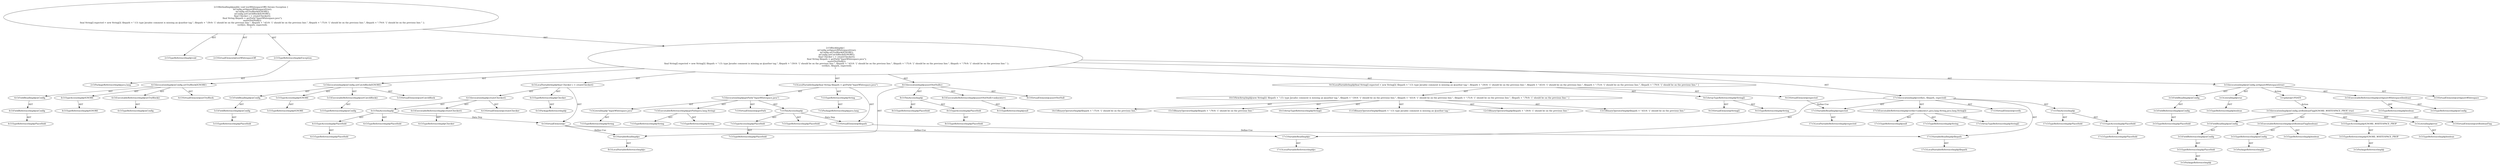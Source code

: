 digraph "testWhitespaceOff#?" {
0 [label="2:CtTypeReferenceImpl@void" shape=ellipse]
1 [label="2:CtVirtualElement@testWhitespaceOff" shape=ellipse]
2 [label="2:CtTypeReferenceImpl@Exception" shape=ellipse]
3 [label="2:CtPackageReferenceImpl@java.lang" shape=ellipse]
4 [label="3:CtExecutableReferenceImpl@setIgnoreWhitespace(boolean)" shape=ellipse]
5 [label="3:CtTypeReferenceImpl@mConfig" shape=ellipse]
6 [label="3:CtTypeReferenceImpl@boolean" shape=ellipse]
7 [label="3:CtVirtualElement@setIgnoreWhitespace" shape=ellipse]
8 [label="3:CtFieldReferenceImpl@mConfig" shape=ellipse]
9 [label="3:CtTypeReferenceImpl@PlaceHold" shape=ellipse]
10 [label="3:CtFieldReadImpl@mConfig" shape=ellipse]
11 [label="3:CtLiteralImpl@true" shape=ellipse]
12 [label="3:CtTypeReferenceImpl@boolean" shape=ellipse]
13 [label="3:CtInvocationImpl@mConfig.setIgnoreWhitespace(true)" shape=ellipse]
14 [label="4:CtExecutableReferenceImpl@setTryBlock()" shape=ellipse]
15 [label="4:CtTypeReferenceImpl@mConfig" shape=ellipse]
16 [label="4:CtVirtualElement@setTryBlock" shape=ellipse]
17 [label="4:CtFieldReferenceImpl@mConfig" shape=ellipse]
18 [label="4:CtTypeReferenceImpl@PlaceHold" shape=ellipse]
19 [label="4:CtFieldReadImpl@mConfig" shape=ellipse]
20 [label="4:CtTypeAccessImpl@IGNORE" shape=ellipse]
21 [label="4:CtTypeReferenceImpl@IGNORE" shape=ellipse]
22 [label="4:CtInvocationImpl@mConfig.setTryBlock(IGNORE)" shape=ellipse]
23 [label="5:CtExecutableReferenceImpl@setCatchBlock()" shape=ellipse]
24 [label="5:CtTypeReferenceImpl@mConfig" shape=ellipse]
25 [label="5:CtVirtualElement@setCatchBlock" shape=ellipse]
26 [label="5:CtFieldReferenceImpl@mConfig" shape=ellipse]
27 [label="5:CtTypeReferenceImpl@PlaceHold" shape=ellipse]
28 [label="5:CtFieldReadImpl@mConfig" shape=ellipse]
29 [label="5:CtTypeAccessImpl@IGNORE" shape=ellipse]
30 [label="5:CtTypeReferenceImpl@IGNORE" shape=ellipse]
31 [label="5:CtInvocationImpl@mConfig.setCatchBlock(IGNORE)" shape=ellipse]
32 [label="6:CtTypeReferenceImpl@Checker" shape=ellipse]
33 [label="6:CtPackageReferenceImpl@" shape=ellipse]
34 [label="6:CtExecutableReferenceImpl@createChecker()" shape=ellipse]
35 [label="6:CtTypeReferenceImpl@Checker" shape=ellipse]
36 [label="6:CtVirtualElement@createChecker" shape=ellipse]
37 [label="6:CtTypeAccessImpl@PlaceHold" shape=ellipse]
38 [label="6:CtTypeReferenceImpl@PlaceHold" shape=ellipse]
39 [label="6:CtThisAccessImpl@" shape=ellipse]
40 [label="6:CtTypeReferenceImpl@PlaceHold" shape=ellipse]
41 [label="6:CtInvocationImpl@createChecker()" shape=ellipse]
42 [label="6:CtVirtualElement@c" shape=ellipse]
43 [label="6:CtLocalVariableImpl@final Checker c = createChecker()" shape=ellipse]
44 [label="7:CtTypeReferenceImpl@String" shape=ellipse]
45 [label="7:CtPackageReferenceImpl@java.lang" shape=ellipse]
46 [label="7:CtExecutableReferenceImpl@getPath(java.lang.String)" shape=ellipse]
47 [label="7:CtTypeReferenceImpl@String" shape=ellipse]
48 [label="7:CtTypeReferenceImpl@String" shape=ellipse]
49 [label="7:CtVirtualElement@getPath" shape=ellipse]
50 [label="7:CtTypeAccessImpl@PlaceHold" shape=ellipse]
51 [label="7:CtTypeReferenceImpl@PlaceHold" shape=ellipse]
52 [label="7:CtThisAccessImpl@" shape=ellipse]
53 [label="7:CtTypeReferenceImpl@PlaceHold" shape=ellipse]
54 [label="7:CtLiteralImpl@\"InputWhitespace.java\"" shape=ellipse]
55 [label="7:CtTypeReferenceImpl@String" shape=ellipse]
56 [label="7:CtInvocationImpl@getPath(\"InputWhitespace.java\")" shape=ellipse]
57 [label="7:CtVirtualElement@filepath" shape=ellipse]
58 [label="7:CtLocalVariableImpl@final String filepath = getPath(\"InputWhitespace.java\")" shape=ellipse]
59 [label="8:CtExecutableReferenceImpl@assertNotNull(<unknown>)" shape=ellipse]
60 [label="8:CtTypeReferenceImpl@null" shape=ellipse]
61 [label="8:CtVirtualElement@assertNotNull" shape=ellipse]
62 [label="8:CtTypeAccessImpl@PlaceHold" shape=ellipse]
63 [label="8:CtTypeReferenceImpl@PlaceHold" shape=ellipse]
64 [label="8:CtThisAccessImpl@" shape=ellipse]
65 [label="8:CtTypeReferenceImpl@PlaceHold" shape=ellipse]
66 [label="8:CtVariableReadImpl@c" shape=ellipse]
67 [label="8:CtLocalVariableReferenceImpl@c" shape=ellipse]
68 [label="8:CtInvocationImpl@assertNotNull(c)" shape=ellipse]
69 [label="9:CtVirtualElement@String[]" shape=ellipse]
70 [label="9:CtArrayTypeReferenceImpl@String[]" shape=ellipse]
71 [label="9:CtTypeReferenceImpl@String" shape=ellipse]
72 [label="10:CtNewArrayImpl@new String[]\{ filepath + \":13: type Javadoc comment is missing an @author tag.\", filepath + \":59:9: '\{' should be on the previous line.\", filepath + \":63:9: '\{' should be on the previous line.\", filepath + \":75:9: '\{' should be on the previous line.\", filepath + \":79:9: '\{' should be on the previous line.\" \}" shape=ellipse]
73 [label="10:CtArrayTypeReferenceImpl@String[]" shape=ellipse]
74 [label="11:CtBinaryOperatorImpl@filepath + \":13: type Javadoc comment is missing an @author tag.\"" shape=ellipse]
75 [label="12:CtBinaryOperatorImpl@filepath + \":59:9: '\{' should be on the previous line.\"" shape=ellipse]
76 [label="13:CtBinaryOperatorImpl@filepath + \":63:9: '\{' should be on the previous line.\"" shape=ellipse]
77 [label="14:CtBinaryOperatorImpl@filepath + \":75:9: '\{' should be on the previous line.\"" shape=ellipse]
78 [label="15:CtBinaryOperatorImpl@filepath + \":79:9: '\{' should be on the previous line.\"" shape=ellipse]
79 [label="9:CtVirtualElement@expected" shape=ellipse]
80 [label="9:CtLocalVariableImpl@final String[] expected = new String[]\{ filepath + \":13: type Javadoc comment is missing an @author tag.\", filepath + \":59:9: '\{' should be on the previous line.\", filepath + \":63:9: '\{' should be on the previous line.\", filepath + \":75:9: '\{' should be on the previous line.\", filepath + \":79:9: '\{' should be on the previous line.\" \}" shape=ellipse]
81 [label="17:CtExecutableReferenceImpl@verify(<unknown>,java.lang.String,java.lang.String[])" shape=ellipse]
82 [label="17:CtTypeReferenceImpl@null" shape=ellipse]
83 [label="17:CtTypeReferenceImpl@String" shape=ellipse]
84 [label="17:CtArrayTypeReferenceImpl@String[]" shape=ellipse]
85 [label="17:CtVirtualElement@verify" shape=ellipse]
86 [label="17:CtTypeAccessImpl@PlaceHold" shape=ellipse]
87 [label="17:CtTypeReferenceImpl@PlaceHold" shape=ellipse]
88 [label="17:CtThisAccessImpl@" shape=ellipse]
89 [label="17:CtTypeReferenceImpl@PlaceHold" shape=ellipse]
90 [label="17:CtVariableReadImpl@c" shape=ellipse]
91 [label="17:CtLocalVariableReferenceImpl@c" shape=ellipse]
92 [label="17:CtVariableReadImpl@filepath" shape=ellipse]
93 [label="17:CtLocalVariableReferenceImpl@filepath" shape=ellipse]
94 [label="17:CtVariableReadImpl@expected" shape=ellipse]
95 [label="17:CtLocalVariableReferenceImpl@expected" shape=ellipse]
96 [label="17:CtInvocationImpl@verify(c, filepath, expected)" shape=ellipse]
97 [label="2:CtBlockImpl@\{
    mConfig.setIgnoreWhitespace(true);
    mConfig.setTryBlock(IGNORE);
    mConfig.setCatchBlock(IGNORE);
    final Checker c = createChecker();
    final String filepath = getPath(\"InputWhitespace.java\");
    assertNotNull(c);
    final String[] expected = new String[]\{ filepath + \":13: type Javadoc comment is missing an @author tag.\", filepath + \":59:9: '\{' should be on the previous line.\", filepath + \":63:9: '\{' should be on the previous line.\", filepath + \":75:9: '\{' should be on the previous line.\", filepath + \":79:9: '\{' should be on the previous line.\" \};
    verify(c, filepath, expected);
\}" shape=ellipse]
98 [label="2:CtMethodImpl@public void testWhitespaceOff() throws Exception \{
    mConfig.setIgnoreWhitespace(true);
    mConfig.setTryBlock(IGNORE);
    mConfig.setCatchBlock(IGNORE);
    final Checker c = createChecker();
    final String filepath = getPath(\"InputWhitespace.java\");
    assertNotNull(c);
    final String[] expected = new String[]\{ filepath + \":13: type Javadoc comment is missing an @author tag.\", filepath + \":59:9: '\{' should be on the previous line.\", filepath + \":63:9: '\{' should be on the previous line.\", filepath + \":75:9: '\{' should be on the previous line.\", filepath + \":79:9: '\{' should be on the previous line.\" \};
    verify(c, filepath, expected);
\}" shape=ellipse]
99 [label="3:Update@UPDATE" shape=ellipse]
100 [label="3:CtPackageReferenceImpl@" shape=ellipse]
101 [label="3:CtTypeReferenceImpl@PlaceHold" shape=ellipse]
102 [label="3:CtFieldReferenceImpl@mConfig" shape=ellipse]
103 [label="3:CtFieldReadImpl@mConfig" shape=ellipse]
104 [label="3:CtPackageReferenceImpl@" shape=ellipse]
105 [label="3:CtTypeReferenceImpl@mConfig" shape=ellipse]
106 [label="3:CtTypeReferenceImpl@boolean" shape=ellipse]
107 [label="3:CtExecutableReferenceImpl@setBooleanFlag(boolean)" shape=ellipse]
108 [label="3:CtPackageReferenceImpl@" shape=ellipse]
109 [label="3:CtTypeReferenceImpl@IGNORE_WHITESPACE_PROP" shape=ellipse]
110 [label="3:CtTypeAccessImpl@IGNORE_WHITESPACE_PROP" shape=ellipse]
111 [label="3:CtTypeReferenceImpl@boolean" shape=ellipse]
112 [label="3:CtLiteralImpl@true" shape=ellipse]
113 [label="3:CtInvocationImpl@mConfig.setBooleanFlag(IGNORE_WHITESPACE_PROP, true)" shape=ellipse]
114 [label="3:CtVirtualElement@setBooleanFlag" shape=ellipse]
2 -> 3 [label="AST"];
4 -> 5 [label="AST"];
4 -> 6 [label="AST"];
8 -> 9 [label="AST"];
10 -> 8 [label="AST"];
11 -> 12 [label="AST"];
13 -> 7 [label="AST"];
13 -> 10 [label="AST"];
13 -> 4 [label="AST"];
13 -> 11 [label="AST"];
13 -> 99 [label="Action"];
14 -> 15 [label="AST"];
17 -> 18 [label="AST"];
19 -> 17 [label="AST"];
20 -> 21 [label="AST"];
22 -> 16 [label="AST"];
22 -> 19 [label="AST"];
22 -> 14 [label="AST"];
22 -> 20 [label="AST"];
23 -> 24 [label="AST"];
26 -> 27 [label="AST"];
28 -> 26 [label="AST"];
29 -> 30 [label="AST"];
31 -> 25 [label="AST"];
31 -> 28 [label="AST"];
31 -> 23 [label="AST"];
31 -> 29 [label="AST"];
32 -> 33 [label="AST"];
34 -> 35 [label="AST"];
37 -> 38 [label="AST"];
39 -> 40 [label="AST"];
39 -> 37 [label="AST"];
39 -> 42 [label="Data Dep"];
41 -> 36 [label="AST"];
41 -> 39 [label="AST"];
41 -> 34 [label="AST"];
42 -> 66 [label="Define-Use"];
42 -> 90 [label="Define-Use"];
43 -> 42 [label="AST"];
43 -> 32 [label="AST"];
43 -> 41 [label="AST"];
44 -> 45 [label="AST"];
46 -> 47 [label="AST"];
46 -> 48 [label="AST"];
50 -> 51 [label="AST"];
52 -> 53 [label="AST"];
52 -> 50 [label="AST"];
52 -> 57 [label="Data Dep"];
54 -> 55 [label="AST"];
56 -> 49 [label="AST"];
56 -> 52 [label="AST"];
56 -> 46 [label="AST"];
56 -> 54 [label="AST"];
57 -> 92 [label="Define-Use"];
58 -> 57 [label="AST"];
58 -> 44 [label="AST"];
58 -> 56 [label="AST"];
59 -> 60 [label="AST"];
62 -> 63 [label="AST"];
64 -> 65 [label="AST"];
64 -> 62 [label="AST"];
66 -> 67 [label="AST"];
68 -> 61 [label="AST"];
68 -> 64 [label="AST"];
68 -> 59 [label="AST"];
68 -> 66 [label="AST"];
70 -> 69 [label="AST"];
70 -> 71 [label="AST"];
72 -> 73 [label="AST"];
72 -> 74 [label="AST"];
72 -> 75 [label="AST"];
72 -> 76 [label="AST"];
72 -> 77 [label="AST"];
72 -> 78 [label="AST"];
79 -> 94 [label="Define-Use"];
80 -> 79 [label="AST"];
80 -> 70 [label="AST"];
80 -> 72 [label="AST"];
81 -> 82 [label="AST"];
81 -> 83 [label="AST"];
81 -> 84 [label="AST"];
86 -> 87 [label="AST"];
88 -> 89 [label="AST"];
88 -> 86 [label="AST"];
90 -> 91 [label="AST"];
92 -> 93 [label="AST"];
94 -> 95 [label="AST"];
96 -> 85 [label="AST"];
96 -> 88 [label="AST"];
96 -> 81 [label="AST"];
96 -> 90 [label="AST"];
96 -> 92 [label="AST"];
96 -> 94 [label="AST"];
97 -> 13 [label="AST"];
97 -> 22 [label="AST"];
97 -> 31 [label="AST"];
97 -> 43 [label="AST"];
97 -> 58 [label="AST"];
97 -> 68 [label="AST"];
97 -> 80 [label="AST"];
97 -> 96 [label="AST"];
98 -> 1 [label="AST"];
98 -> 0 [label="AST"];
98 -> 2 [label="AST"];
98 -> 97 [label="AST"];
99 -> 113 [label="Action"];
101 -> 100 [label="AST"];
102 -> 101 [label="AST"];
103 -> 102 [label="AST"];
105 -> 104 [label="AST"];
107 -> 105 [label="AST"];
107 -> 106 [label="AST"];
109 -> 108 [label="AST"];
110 -> 109 [label="AST"];
112 -> 111 [label="AST"];
113 -> 114 [label="AST"];
113 -> 103 [label="AST"];
113 -> 107 [label="AST"];
113 -> 110 [label="AST"];
113 -> 112 [label="AST"];
}